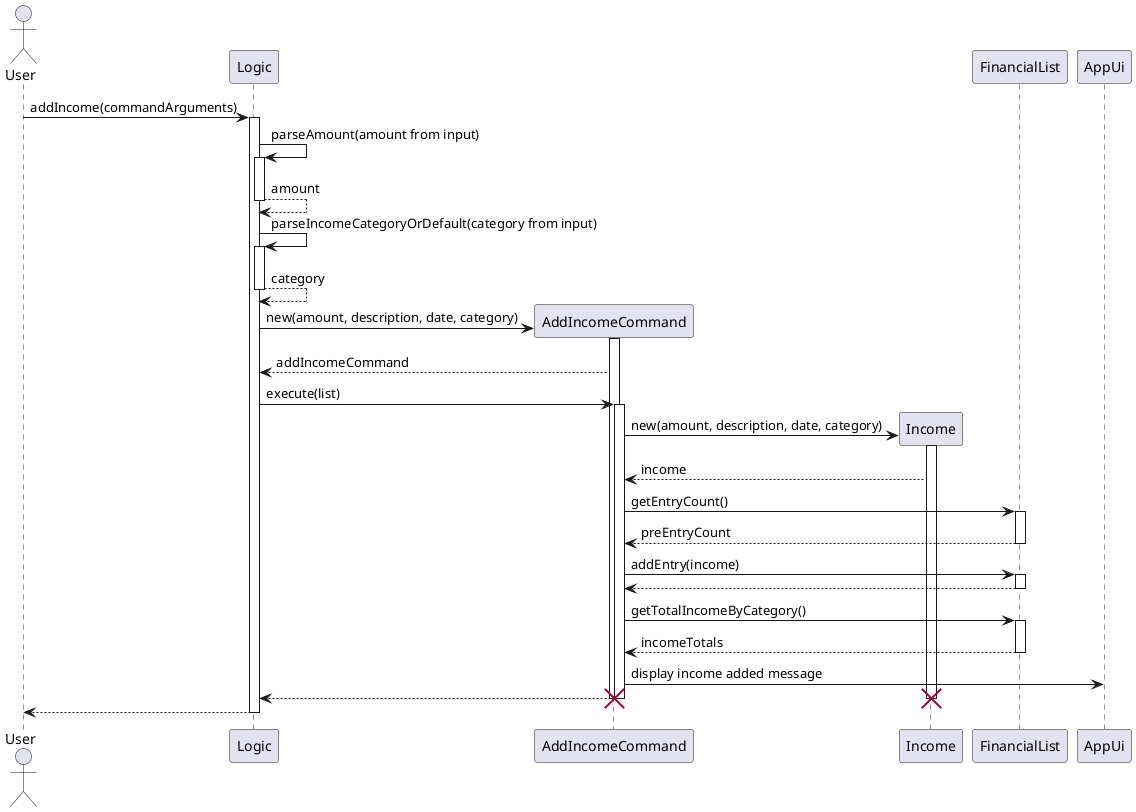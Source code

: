 @startuml
actor User
participant Logic

User -> Logic: addIncome(commandArguments)
activate Logic

Logic -> Logic: parseAmount(amount from input)
activate Logic
return amount

Logic -> Logic: parseIncomeCategoryOrDefault(category from input)
activate Logic
return category

create AddIncomeCommand
Logic -> AddIncomeCommand: new(amount, description, date, category)
activate AddIncomeCommand
AddIncomeCommand --> Logic: addIncomeCommand
Logic -> AddIncomeCommand: execute(list)
activate AddIncomeCommand

create Income
AddIncomeCommand -> Income: new(amount, description, date, category)
activate Income
Income --> AddIncomeCommand: income

AddIncomeCommand -> FinancialList: getEntryCount()
activate FinancialList
FinancialList --> AddIncomeCommand: preEntryCount
deactivate FinancialList

AddIncomeCommand -> FinancialList: addEntry(income)
activate FinancialList
return

AddIncomeCommand -> FinancialList: getTotalIncomeByCategory()
activate FinancialList
return incomeTotals

AddIncomeCommand -> AppUi: display income added message
AddIncomeCommand --> Logic
deactivate AddIncomeCommand

deactivate Income
destroy Income
deactivate AddIncomeCommand
destroy AddIncomeCommand
return

@enduml